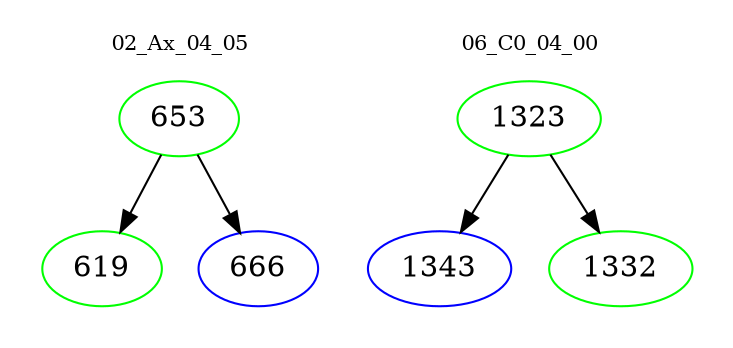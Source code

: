 digraph{
subgraph cluster_0 {
color = white
label = "02_Ax_04_05";
fontsize=10;
T0_653 [label="653", color="green"]
T0_653 -> T0_619 [color="black"]
T0_619 [label="619", color="green"]
T0_653 -> T0_666 [color="black"]
T0_666 [label="666", color="blue"]
}
subgraph cluster_1 {
color = white
label = "06_C0_04_00";
fontsize=10;
T1_1323 [label="1323", color="green"]
T1_1323 -> T1_1343 [color="black"]
T1_1343 [label="1343", color="blue"]
T1_1323 -> T1_1332 [color="black"]
T1_1332 [label="1332", color="green"]
}
}
